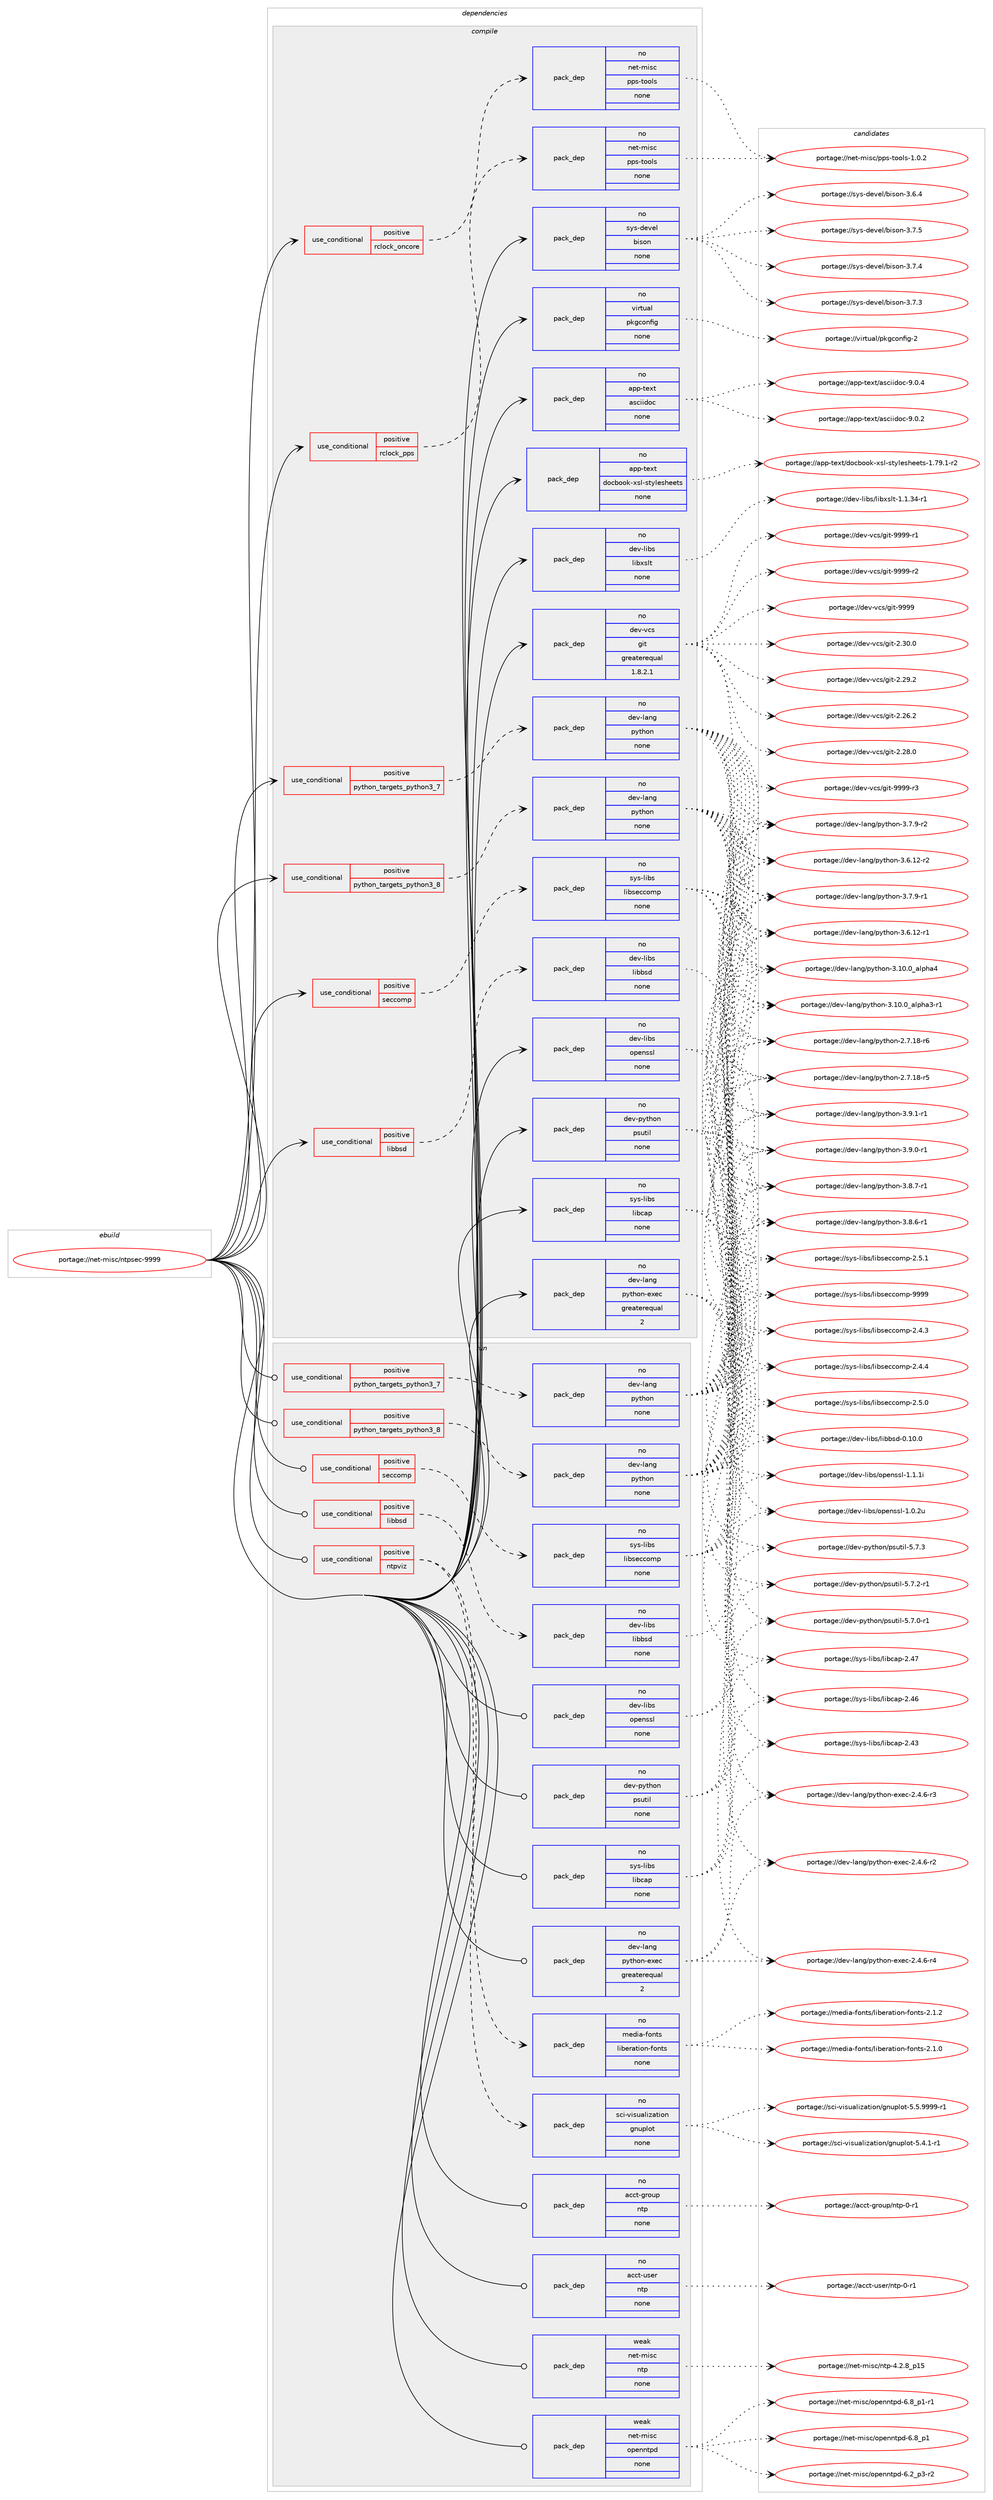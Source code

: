 digraph prolog {

# *************
# Graph options
# *************

newrank=true;
concentrate=true;
compound=true;
graph [rankdir=LR,fontname=Helvetica,fontsize=10,ranksep=1.5];#, ranksep=2.5, nodesep=0.2];
edge  [arrowhead=vee];
node  [fontname=Helvetica,fontsize=10];

# **********
# The ebuild
# **********

subgraph cluster_leftcol {
color=gray;
rank=same;
label=<<i>ebuild</i>>;
id [label="portage://net-misc/ntpsec-9999", color=red, width=4, href="../net-misc/ntpsec-9999.svg"];
}

# ****************
# The dependencies
# ****************

subgraph cluster_midcol {
color=gray;
label=<<i>dependencies</i>>;
subgraph cluster_compile {
fillcolor="#eeeeee";
style=filled;
label=<<i>compile</i>>;
subgraph cond7337 {
dependency24088 [label=<<TABLE BORDER="0" CELLBORDER="1" CELLSPACING="0" CELLPADDING="4"><TR><TD ROWSPAN="3" CELLPADDING="10">use_conditional</TD></TR><TR><TD>positive</TD></TR><TR><TD>libbsd</TD></TR></TABLE>>, shape=none, color=red];
subgraph pack16552 {
dependency24089 [label=<<TABLE BORDER="0" CELLBORDER="1" CELLSPACING="0" CELLPADDING="4" WIDTH="220"><TR><TD ROWSPAN="6" CELLPADDING="30">pack_dep</TD></TR><TR><TD WIDTH="110">no</TD></TR><TR><TD>dev-libs</TD></TR><TR><TD>libbsd</TD></TR><TR><TD>none</TD></TR><TR><TD></TD></TR></TABLE>>, shape=none, color=blue];
}
dependency24088:e -> dependency24089:w [weight=20,style="dashed",arrowhead="vee"];
}
id:e -> dependency24088:w [weight=20,style="solid",arrowhead="vee"];
subgraph cond7338 {
dependency24090 [label=<<TABLE BORDER="0" CELLBORDER="1" CELLSPACING="0" CELLPADDING="4"><TR><TD ROWSPAN="3" CELLPADDING="10">use_conditional</TD></TR><TR><TD>positive</TD></TR><TR><TD>python_targets_python3_7</TD></TR></TABLE>>, shape=none, color=red];
subgraph pack16553 {
dependency24091 [label=<<TABLE BORDER="0" CELLBORDER="1" CELLSPACING="0" CELLPADDING="4" WIDTH="220"><TR><TD ROWSPAN="6" CELLPADDING="30">pack_dep</TD></TR><TR><TD WIDTH="110">no</TD></TR><TR><TD>dev-lang</TD></TR><TR><TD>python</TD></TR><TR><TD>none</TD></TR><TR><TD></TD></TR></TABLE>>, shape=none, color=blue];
}
dependency24090:e -> dependency24091:w [weight=20,style="dashed",arrowhead="vee"];
}
id:e -> dependency24090:w [weight=20,style="solid",arrowhead="vee"];
subgraph cond7339 {
dependency24092 [label=<<TABLE BORDER="0" CELLBORDER="1" CELLSPACING="0" CELLPADDING="4"><TR><TD ROWSPAN="3" CELLPADDING="10">use_conditional</TD></TR><TR><TD>positive</TD></TR><TR><TD>python_targets_python3_8</TD></TR></TABLE>>, shape=none, color=red];
subgraph pack16554 {
dependency24093 [label=<<TABLE BORDER="0" CELLBORDER="1" CELLSPACING="0" CELLPADDING="4" WIDTH="220"><TR><TD ROWSPAN="6" CELLPADDING="30">pack_dep</TD></TR><TR><TD WIDTH="110">no</TD></TR><TR><TD>dev-lang</TD></TR><TR><TD>python</TD></TR><TR><TD>none</TD></TR><TR><TD></TD></TR></TABLE>>, shape=none, color=blue];
}
dependency24092:e -> dependency24093:w [weight=20,style="dashed",arrowhead="vee"];
}
id:e -> dependency24092:w [weight=20,style="solid",arrowhead="vee"];
subgraph cond7340 {
dependency24094 [label=<<TABLE BORDER="0" CELLBORDER="1" CELLSPACING="0" CELLPADDING="4"><TR><TD ROWSPAN="3" CELLPADDING="10">use_conditional</TD></TR><TR><TD>positive</TD></TR><TR><TD>rclock_oncore</TD></TR></TABLE>>, shape=none, color=red];
subgraph pack16555 {
dependency24095 [label=<<TABLE BORDER="0" CELLBORDER="1" CELLSPACING="0" CELLPADDING="4" WIDTH="220"><TR><TD ROWSPAN="6" CELLPADDING="30">pack_dep</TD></TR><TR><TD WIDTH="110">no</TD></TR><TR><TD>net-misc</TD></TR><TR><TD>pps-tools</TD></TR><TR><TD>none</TD></TR><TR><TD></TD></TR></TABLE>>, shape=none, color=blue];
}
dependency24094:e -> dependency24095:w [weight=20,style="dashed",arrowhead="vee"];
}
id:e -> dependency24094:w [weight=20,style="solid",arrowhead="vee"];
subgraph cond7341 {
dependency24096 [label=<<TABLE BORDER="0" CELLBORDER="1" CELLSPACING="0" CELLPADDING="4"><TR><TD ROWSPAN="3" CELLPADDING="10">use_conditional</TD></TR><TR><TD>positive</TD></TR><TR><TD>rclock_pps</TD></TR></TABLE>>, shape=none, color=red];
subgraph pack16556 {
dependency24097 [label=<<TABLE BORDER="0" CELLBORDER="1" CELLSPACING="0" CELLPADDING="4" WIDTH="220"><TR><TD ROWSPAN="6" CELLPADDING="30">pack_dep</TD></TR><TR><TD WIDTH="110">no</TD></TR><TR><TD>net-misc</TD></TR><TR><TD>pps-tools</TD></TR><TR><TD>none</TD></TR><TR><TD></TD></TR></TABLE>>, shape=none, color=blue];
}
dependency24096:e -> dependency24097:w [weight=20,style="dashed",arrowhead="vee"];
}
id:e -> dependency24096:w [weight=20,style="solid",arrowhead="vee"];
subgraph cond7342 {
dependency24098 [label=<<TABLE BORDER="0" CELLBORDER="1" CELLSPACING="0" CELLPADDING="4"><TR><TD ROWSPAN="3" CELLPADDING="10">use_conditional</TD></TR><TR><TD>positive</TD></TR><TR><TD>seccomp</TD></TR></TABLE>>, shape=none, color=red];
subgraph pack16557 {
dependency24099 [label=<<TABLE BORDER="0" CELLBORDER="1" CELLSPACING="0" CELLPADDING="4" WIDTH="220"><TR><TD ROWSPAN="6" CELLPADDING="30">pack_dep</TD></TR><TR><TD WIDTH="110">no</TD></TR><TR><TD>sys-libs</TD></TR><TR><TD>libseccomp</TD></TR><TR><TD>none</TD></TR><TR><TD></TD></TR></TABLE>>, shape=none, color=blue];
}
dependency24098:e -> dependency24099:w [weight=20,style="dashed",arrowhead="vee"];
}
id:e -> dependency24098:w [weight=20,style="solid",arrowhead="vee"];
subgraph pack16558 {
dependency24100 [label=<<TABLE BORDER="0" CELLBORDER="1" CELLSPACING="0" CELLPADDING="4" WIDTH="220"><TR><TD ROWSPAN="6" CELLPADDING="30">pack_dep</TD></TR><TR><TD WIDTH="110">no</TD></TR><TR><TD>app-text</TD></TR><TR><TD>asciidoc</TD></TR><TR><TD>none</TD></TR><TR><TD></TD></TR></TABLE>>, shape=none, color=blue];
}
id:e -> dependency24100:w [weight=20,style="solid",arrowhead="vee"];
subgraph pack16559 {
dependency24101 [label=<<TABLE BORDER="0" CELLBORDER="1" CELLSPACING="0" CELLPADDING="4" WIDTH="220"><TR><TD ROWSPAN="6" CELLPADDING="30">pack_dep</TD></TR><TR><TD WIDTH="110">no</TD></TR><TR><TD>app-text</TD></TR><TR><TD>docbook-xsl-stylesheets</TD></TR><TR><TD>none</TD></TR><TR><TD></TD></TR></TABLE>>, shape=none, color=blue];
}
id:e -> dependency24101:w [weight=20,style="solid",arrowhead="vee"];
subgraph pack16560 {
dependency24102 [label=<<TABLE BORDER="0" CELLBORDER="1" CELLSPACING="0" CELLPADDING="4" WIDTH="220"><TR><TD ROWSPAN="6" CELLPADDING="30">pack_dep</TD></TR><TR><TD WIDTH="110">no</TD></TR><TR><TD>dev-lang</TD></TR><TR><TD>python-exec</TD></TR><TR><TD>greaterequal</TD></TR><TR><TD>2</TD></TR></TABLE>>, shape=none, color=blue];
}
id:e -> dependency24102:w [weight=20,style="solid",arrowhead="vee"];
subgraph pack16561 {
dependency24103 [label=<<TABLE BORDER="0" CELLBORDER="1" CELLSPACING="0" CELLPADDING="4" WIDTH="220"><TR><TD ROWSPAN="6" CELLPADDING="30">pack_dep</TD></TR><TR><TD WIDTH="110">no</TD></TR><TR><TD>dev-libs</TD></TR><TR><TD>libxslt</TD></TR><TR><TD>none</TD></TR><TR><TD></TD></TR></TABLE>>, shape=none, color=blue];
}
id:e -> dependency24103:w [weight=20,style="solid",arrowhead="vee"];
subgraph pack16562 {
dependency24104 [label=<<TABLE BORDER="0" CELLBORDER="1" CELLSPACING="0" CELLPADDING="4" WIDTH="220"><TR><TD ROWSPAN="6" CELLPADDING="30">pack_dep</TD></TR><TR><TD WIDTH="110">no</TD></TR><TR><TD>dev-libs</TD></TR><TR><TD>openssl</TD></TR><TR><TD>none</TD></TR><TR><TD></TD></TR></TABLE>>, shape=none, color=blue];
}
id:e -> dependency24104:w [weight=20,style="solid",arrowhead="vee"];
subgraph pack16563 {
dependency24105 [label=<<TABLE BORDER="0" CELLBORDER="1" CELLSPACING="0" CELLPADDING="4" WIDTH="220"><TR><TD ROWSPAN="6" CELLPADDING="30">pack_dep</TD></TR><TR><TD WIDTH="110">no</TD></TR><TR><TD>dev-python</TD></TR><TR><TD>psutil</TD></TR><TR><TD>none</TD></TR><TR><TD></TD></TR></TABLE>>, shape=none, color=blue];
}
id:e -> dependency24105:w [weight=20,style="solid",arrowhead="vee"];
subgraph pack16564 {
dependency24106 [label=<<TABLE BORDER="0" CELLBORDER="1" CELLSPACING="0" CELLPADDING="4" WIDTH="220"><TR><TD ROWSPAN="6" CELLPADDING="30">pack_dep</TD></TR><TR><TD WIDTH="110">no</TD></TR><TR><TD>dev-vcs</TD></TR><TR><TD>git</TD></TR><TR><TD>greaterequal</TD></TR><TR><TD>1.8.2.1</TD></TR></TABLE>>, shape=none, color=blue];
}
id:e -> dependency24106:w [weight=20,style="solid",arrowhead="vee"];
subgraph pack16565 {
dependency24107 [label=<<TABLE BORDER="0" CELLBORDER="1" CELLSPACING="0" CELLPADDING="4" WIDTH="220"><TR><TD ROWSPAN="6" CELLPADDING="30">pack_dep</TD></TR><TR><TD WIDTH="110">no</TD></TR><TR><TD>sys-devel</TD></TR><TR><TD>bison</TD></TR><TR><TD>none</TD></TR><TR><TD></TD></TR></TABLE>>, shape=none, color=blue];
}
id:e -> dependency24107:w [weight=20,style="solid",arrowhead="vee"];
subgraph pack16566 {
dependency24108 [label=<<TABLE BORDER="0" CELLBORDER="1" CELLSPACING="0" CELLPADDING="4" WIDTH="220"><TR><TD ROWSPAN="6" CELLPADDING="30">pack_dep</TD></TR><TR><TD WIDTH="110">no</TD></TR><TR><TD>sys-libs</TD></TR><TR><TD>libcap</TD></TR><TR><TD>none</TD></TR><TR><TD></TD></TR></TABLE>>, shape=none, color=blue];
}
id:e -> dependency24108:w [weight=20,style="solid",arrowhead="vee"];
subgraph pack16567 {
dependency24109 [label=<<TABLE BORDER="0" CELLBORDER="1" CELLSPACING="0" CELLPADDING="4" WIDTH="220"><TR><TD ROWSPAN="6" CELLPADDING="30">pack_dep</TD></TR><TR><TD WIDTH="110">no</TD></TR><TR><TD>virtual</TD></TR><TR><TD>pkgconfig</TD></TR><TR><TD>none</TD></TR><TR><TD></TD></TR></TABLE>>, shape=none, color=blue];
}
id:e -> dependency24109:w [weight=20,style="solid",arrowhead="vee"];
}
subgraph cluster_compileandrun {
fillcolor="#eeeeee";
style=filled;
label=<<i>compile and run</i>>;
}
subgraph cluster_run {
fillcolor="#eeeeee";
style=filled;
label=<<i>run</i>>;
subgraph cond7343 {
dependency24110 [label=<<TABLE BORDER="0" CELLBORDER="1" CELLSPACING="0" CELLPADDING="4"><TR><TD ROWSPAN="3" CELLPADDING="10">use_conditional</TD></TR><TR><TD>positive</TD></TR><TR><TD>libbsd</TD></TR></TABLE>>, shape=none, color=red];
subgraph pack16568 {
dependency24111 [label=<<TABLE BORDER="0" CELLBORDER="1" CELLSPACING="0" CELLPADDING="4" WIDTH="220"><TR><TD ROWSPAN="6" CELLPADDING="30">pack_dep</TD></TR><TR><TD WIDTH="110">no</TD></TR><TR><TD>dev-libs</TD></TR><TR><TD>libbsd</TD></TR><TR><TD>none</TD></TR><TR><TD></TD></TR></TABLE>>, shape=none, color=blue];
}
dependency24110:e -> dependency24111:w [weight=20,style="dashed",arrowhead="vee"];
}
id:e -> dependency24110:w [weight=20,style="solid",arrowhead="odot"];
subgraph cond7344 {
dependency24112 [label=<<TABLE BORDER="0" CELLBORDER="1" CELLSPACING="0" CELLPADDING="4"><TR><TD ROWSPAN="3" CELLPADDING="10">use_conditional</TD></TR><TR><TD>positive</TD></TR><TR><TD>ntpviz</TD></TR></TABLE>>, shape=none, color=red];
subgraph pack16569 {
dependency24113 [label=<<TABLE BORDER="0" CELLBORDER="1" CELLSPACING="0" CELLPADDING="4" WIDTH="220"><TR><TD ROWSPAN="6" CELLPADDING="30">pack_dep</TD></TR><TR><TD WIDTH="110">no</TD></TR><TR><TD>sci-visualization</TD></TR><TR><TD>gnuplot</TD></TR><TR><TD>none</TD></TR><TR><TD></TD></TR></TABLE>>, shape=none, color=blue];
}
dependency24112:e -> dependency24113:w [weight=20,style="dashed",arrowhead="vee"];
subgraph pack16570 {
dependency24114 [label=<<TABLE BORDER="0" CELLBORDER="1" CELLSPACING="0" CELLPADDING="4" WIDTH="220"><TR><TD ROWSPAN="6" CELLPADDING="30">pack_dep</TD></TR><TR><TD WIDTH="110">no</TD></TR><TR><TD>media-fonts</TD></TR><TR><TD>liberation-fonts</TD></TR><TR><TD>none</TD></TR><TR><TD></TD></TR></TABLE>>, shape=none, color=blue];
}
dependency24112:e -> dependency24114:w [weight=20,style="dashed",arrowhead="vee"];
}
id:e -> dependency24112:w [weight=20,style="solid",arrowhead="odot"];
subgraph cond7345 {
dependency24115 [label=<<TABLE BORDER="0" CELLBORDER="1" CELLSPACING="0" CELLPADDING="4"><TR><TD ROWSPAN="3" CELLPADDING="10">use_conditional</TD></TR><TR><TD>positive</TD></TR><TR><TD>python_targets_python3_7</TD></TR></TABLE>>, shape=none, color=red];
subgraph pack16571 {
dependency24116 [label=<<TABLE BORDER="0" CELLBORDER="1" CELLSPACING="0" CELLPADDING="4" WIDTH="220"><TR><TD ROWSPAN="6" CELLPADDING="30">pack_dep</TD></TR><TR><TD WIDTH="110">no</TD></TR><TR><TD>dev-lang</TD></TR><TR><TD>python</TD></TR><TR><TD>none</TD></TR><TR><TD></TD></TR></TABLE>>, shape=none, color=blue];
}
dependency24115:e -> dependency24116:w [weight=20,style="dashed",arrowhead="vee"];
}
id:e -> dependency24115:w [weight=20,style="solid",arrowhead="odot"];
subgraph cond7346 {
dependency24117 [label=<<TABLE BORDER="0" CELLBORDER="1" CELLSPACING="0" CELLPADDING="4"><TR><TD ROWSPAN="3" CELLPADDING="10">use_conditional</TD></TR><TR><TD>positive</TD></TR><TR><TD>python_targets_python3_8</TD></TR></TABLE>>, shape=none, color=red];
subgraph pack16572 {
dependency24118 [label=<<TABLE BORDER="0" CELLBORDER="1" CELLSPACING="0" CELLPADDING="4" WIDTH="220"><TR><TD ROWSPAN="6" CELLPADDING="30">pack_dep</TD></TR><TR><TD WIDTH="110">no</TD></TR><TR><TD>dev-lang</TD></TR><TR><TD>python</TD></TR><TR><TD>none</TD></TR><TR><TD></TD></TR></TABLE>>, shape=none, color=blue];
}
dependency24117:e -> dependency24118:w [weight=20,style="dashed",arrowhead="vee"];
}
id:e -> dependency24117:w [weight=20,style="solid",arrowhead="odot"];
subgraph cond7347 {
dependency24119 [label=<<TABLE BORDER="0" CELLBORDER="1" CELLSPACING="0" CELLPADDING="4"><TR><TD ROWSPAN="3" CELLPADDING="10">use_conditional</TD></TR><TR><TD>positive</TD></TR><TR><TD>seccomp</TD></TR></TABLE>>, shape=none, color=red];
subgraph pack16573 {
dependency24120 [label=<<TABLE BORDER="0" CELLBORDER="1" CELLSPACING="0" CELLPADDING="4" WIDTH="220"><TR><TD ROWSPAN="6" CELLPADDING="30">pack_dep</TD></TR><TR><TD WIDTH="110">no</TD></TR><TR><TD>sys-libs</TD></TR><TR><TD>libseccomp</TD></TR><TR><TD>none</TD></TR><TR><TD></TD></TR></TABLE>>, shape=none, color=blue];
}
dependency24119:e -> dependency24120:w [weight=20,style="dashed",arrowhead="vee"];
}
id:e -> dependency24119:w [weight=20,style="solid",arrowhead="odot"];
subgraph pack16574 {
dependency24121 [label=<<TABLE BORDER="0" CELLBORDER="1" CELLSPACING="0" CELLPADDING="4" WIDTH="220"><TR><TD ROWSPAN="6" CELLPADDING="30">pack_dep</TD></TR><TR><TD WIDTH="110">no</TD></TR><TR><TD>acct-group</TD></TR><TR><TD>ntp</TD></TR><TR><TD>none</TD></TR><TR><TD></TD></TR></TABLE>>, shape=none, color=blue];
}
id:e -> dependency24121:w [weight=20,style="solid",arrowhead="odot"];
subgraph pack16575 {
dependency24122 [label=<<TABLE BORDER="0" CELLBORDER="1" CELLSPACING="0" CELLPADDING="4" WIDTH="220"><TR><TD ROWSPAN="6" CELLPADDING="30">pack_dep</TD></TR><TR><TD WIDTH="110">no</TD></TR><TR><TD>acct-user</TD></TR><TR><TD>ntp</TD></TR><TR><TD>none</TD></TR><TR><TD></TD></TR></TABLE>>, shape=none, color=blue];
}
id:e -> dependency24122:w [weight=20,style="solid",arrowhead="odot"];
subgraph pack16576 {
dependency24123 [label=<<TABLE BORDER="0" CELLBORDER="1" CELLSPACING="0" CELLPADDING="4" WIDTH="220"><TR><TD ROWSPAN="6" CELLPADDING="30">pack_dep</TD></TR><TR><TD WIDTH="110">no</TD></TR><TR><TD>dev-lang</TD></TR><TR><TD>python-exec</TD></TR><TR><TD>greaterequal</TD></TR><TR><TD>2</TD></TR></TABLE>>, shape=none, color=blue];
}
id:e -> dependency24123:w [weight=20,style="solid",arrowhead="odot"];
subgraph pack16577 {
dependency24124 [label=<<TABLE BORDER="0" CELLBORDER="1" CELLSPACING="0" CELLPADDING="4" WIDTH="220"><TR><TD ROWSPAN="6" CELLPADDING="30">pack_dep</TD></TR><TR><TD WIDTH="110">no</TD></TR><TR><TD>dev-libs</TD></TR><TR><TD>openssl</TD></TR><TR><TD>none</TD></TR><TR><TD></TD></TR></TABLE>>, shape=none, color=blue];
}
id:e -> dependency24124:w [weight=20,style="solid",arrowhead="odot"];
subgraph pack16578 {
dependency24125 [label=<<TABLE BORDER="0" CELLBORDER="1" CELLSPACING="0" CELLPADDING="4" WIDTH="220"><TR><TD ROWSPAN="6" CELLPADDING="30">pack_dep</TD></TR><TR><TD WIDTH="110">no</TD></TR><TR><TD>dev-python</TD></TR><TR><TD>psutil</TD></TR><TR><TD>none</TD></TR><TR><TD></TD></TR></TABLE>>, shape=none, color=blue];
}
id:e -> dependency24125:w [weight=20,style="solid",arrowhead="odot"];
subgraph pack16579 {
dependency24126 [label=<<TABLE BORDER="0" CELLBORDER="1" CELLSPACING="0" CELLPADDING="4" WIDTH="220"><TR><TD ROWSPAN="6" CELLPADDING="30">pack_dep</TD></TR><TR><TD WIDTH="110">no</TD></TR><TR><TD>sys-libs</TD></TR><TR><TD>libcap</TD></TR><TR><TD>none</TD></TR><TR><TD></TD></TR></TABLE>>, shape=none, color=blue];
}
id:e -> dependency24126:w [weight=20,style="solid",arrowhead="odot"];
subgraph pack16580 {
dependency24127 [label=<<TABLE BORDER="0" CELLBORDER="1" CELLSPACING="0" CELLPADDING="4" WIDTH="220"><TR><TD ROWSPAN="6" CELLPADDING="30">pack_dep</TD></TR><TR><TD WIDTH="110">weak</TD></TR><TR><TD>net-misc</TD></TR><TR><TD>ntp</TD></TR><TR><TD>none</TD></TR><TR><TD></TD></TR></TABLE>>, shape=none, color=blue];
}
id:e -> dependency24127:w [weight=20,style="solid",arrowhead="odot"];
subgraph pack16581 {
dependency24128 [label=<<TABLE BORDER="0" CELLBORDER="1" CELLSPACING="0" CELLPADDING="4" WIDTH="220"><TR><TD ROWSPAN="6" CELLPADDING="30">pack_dep</TD></TR><TR><TD WIDTH="110">weak</TD></TR><TR><TD>net-misc</TD></TR><TR><TD>openntpd</TD></TR><TR><TD>none</TD></TR><TR><TD></TD></TR></TABLE>>, shape=none, color=blue];
}
id:e -> dependency24128:w [weight=20,style="solid",arrowhead="odot"];
}
}

# **************
# The candidates
# **************

subgraph cluster_choices {
rank=same;
color=gray;
label=<<i>candidates</i>>;

subgraph choice16552 {
color=black;
nodesep=1;
choice100101118451081059811547108105989811510045484649484648 [label="portage://dev-libs/libbsd-0.10.0", color=red, width=4,href="../dev-libs/libbsd-0.10.0.svg"];
dependency24089:e -> choice100101118451081059811547108105989811510045484649484648:w [style=dotted,weight="100"];
}
subgraph choice16553 {
color=black;
nodesep=1;
choice1001011184510897110103471121211161041111104551465746494511449 [label="portage://dev-lang/python-3.9.1-r1", color=red, width=4,href="../dev-lang/python-3.9.1-r1.svg"];
choice1001011184510897110103471121211161041111104551465746484511449 [label="portage://dev-lang/python-3.9.0-r1", color=red, width=4,href="../dev-lang/python-3.9.0-r1.svg"];
choice1001011184510897110103471121211161041111104551465646554511449 [label="portage://dev-lang/python-3.8.7-r1", color=red, width=4,href="../dev-lang/python-3.8.7-r1.svg"];
choice1001011184510897110103471121211161041111104551465646544511449 [label="portage://dev-lang/python-3.8.6-r1", color=red, width=4,href="../dev-lang/python-3.8.6-r1.svg"];
choice1001011184510897110103471121211161041111104551465546574511450 [label="portage://dev-lang/python-3.7.9-r2", color=red, width=4,href="../dev-lang/python-3.7.9-r2.svg"];
choice1001011184510897110103471121211161041111104551465546574511449 [label="portage://dev-lang/python-3.7.9-r1", color=red, width=4,href="../dev-lang/python-3.7.9-r1.svg"];
choice100101118451089711010347112121116104111110455146544649504511450 [label="portage://dev-lang/python-3.6.12-r2", color=red, width=4,href="../dev-lang/python-3.6.12-r2.svg"];
choice100101118451089711010347112121116104111110455146544649504511449 [label="portage://dev-lang/python-3.6.12-r1", color=red, width=4,href="../dev-lang/python-3.6.12-r1.svg"];
choice1001011184510897110103471121211161041111104551464948464895971081121049752 [label="portage://dev-lang/python-3.10.0_alpha4", color=red, width=4,href="../dev-lang/python-3.10.0_alpha4.svg"];
choice10010111845108971101034711212111610411111045514649484648959710811210497514511449 [label="portage://dev-lang/python-3.10.0_alpha3-r1", color=red, width=4,href="../dev-lang/python-3.10.0_alpha3-r1.svg"];
choice100101118451089711010347112121116104111110455046554649564511454 [label="portage://dev-lang/python-2.7.18-r6", color=red, width=4,href="../dev-lang/python-2.7.18-r6.svg"];
choice100101118451089711010347112121116104111110455046554649564511453 [label="portage://dev-lang/python-2.7.18-r5", color=red, width=4,href="../dev-lang/python-2.7.18-r5.svg"];
dependency24091:e -> choice1001011184510897110103471121211161041111104551465746494511449:w [style=dotted,weight="100"];
dependency24091:e -> choice1001011184510897110103471121211161041111104551465746484511449:w [style=dotted,weight="100"];
dependency24091:e -> choice1001011184510897110103471121211161041111104551465646554511449:w [style=dotted,weight="100"];
dependency24091:e -> choice1001011184510897110103471121211161041111104551465646544511449:w [style=dotted,weight="100"];
dependency24091:e -> choice1001011184510897110103471121211161041111104551465546574511450:w [style=dotted,weight="100"];
dependency24091:e -> choice1001011184510897110103471121211161041111104551465546574511449:w [style=dotted,weight="100"];
dependency24091:e -> choice100101118451089711010347112121116104111110455146544649504511450:w [style=dotted,weight="100"];
dependency24091:e -> choice100101118451089711010347112121116104111110455146544649504511449:w [style=dotted,weight="100"];
dependency24091:e -> choice1001011184510897110103471121211161041111104551464948464895971081121049752:w [style=dotted,weight="100"];
dependency24091:e -> choice10010111845108971101034711212111610411111045514649484648959710811210497514511449:w [style=dotted,weight="100"];
dependency24091:e -> choice100101118451089711010347112121116104111110455046554649564511454:w [style=dotted,weight="100"];
dependency24091:e -> choice100101118451089711010347112121116104111110455046554649564511453:w [style=dotted,weight="100"];
}
subgraph choice16554 {
color=black;
nodesep=1;
choice1001011184510897110103471121211161041111104551465746494511449 [label="portage://dev-lang/python-3.9.1-r1", color=red, width=4,href="../dev-lang/python-3.9.1-r1.svg"];
choice1001011184510897110103471121211161041111104551465746484511449 [label="portage://dev-lang/python-3.9.0-r1", color=red, width=4,href="../dev-lang/python-3.9.0-r1.svg"];
choice1001011184510897110103471121211161041111104551465646554511449 [label="portage://dev-lang/python-3.8.7-r1", color=red, width=4,href="../dev-lang/python-3.8.7-r1.svg"];
choice1001011184510897110103471121211161041111104551465646544511449 [label="portage://dev-lang/python-3.8.6-r1", color=red, width=4,href="../dev-lang/python-3.8.6-r1.svg"];
choice1001011184510897110103471121211161041111104551465546574511450 [label="portage://dev-lang/python-3.7.9-r2", color=red, width=4,href="../dev-lang/python-3.7.9-r2.svg"];
choice1001011184510897110103471121211161041111104551465546574511449 [label="portage://dev-lang/python-3.7.9-r1", color=red, width=4,href="../dev-lang/python-3.7.9-r1.svg"];
choice100101118451089711010347112121116104111110455146544649504511450 [label="portage://dev-lang/python-3.6.12-r2", color=red, width=4,href="../dev-lang/python-3.6.12-r2.svg"];
choice100101118451089711010347112121116104111110455146544649504511449 [label="portage://dev-lang/python-3.6.12-r1", color=red, width=4,href="../dev-lang/python-3.6.12-r1.svg"];
choice1001011184510897110103471121211161041111104551464948464895971081121049752 [label="portage://dev-lang/python-3.10.0_alpha4", color=red, width=4,href="../dev-lang/python-3.10.0_alpha4.svg"];
choice10010111845108971101034711212111610411111045514649484648959710811210497514511449 [label="portage://dev-lang/python-3.10.0_alpha3-r1", color=red, width=4,href="../dev-lang/python-3.10.0_alpha3-r1.svg"];
choice100101118451089711010347112121116104111110455046554649564511454 [label="portage://dev-lang/python-2.7.18-r6", color=red, width=4,href="../dev-lang/python-2.7.18-r6.svg"];
choice100101118451089711010347112121116104111110455046554649564511453 [label="portage://dev-lang/python-2.7.18-r5", color=red, width=4,href="../dev-lang/python-2.7.18-r5.svg"];
dependency24093:e -> choice1001011184510897110103471121211161041111104551465746494511449:w [style=dotted,weight="100"];
dependency24093:e -> choice1001011184510897110103471121211161041111104551465746484511449:w [style=dotted,weight="100"];
dependency24093:e -> choice1001011184510897110103471121211161041111104551465646554511449:w [style=dotted,weight="100"];
dependency24093:e -> choice1001011184510897110103471121211161041111104551465646544511449:w [style=dotted,weight="100"];
dependency24093:e -> choice1001011184510897110103471121211161041111104551465546574511450:w [style=dotted,weight="100"];
dependency24093:e -> choice1001011184510897110103471121211161041111104551465546574511449:w [style=dotted,weight="100"];
dependency24093:e -> choice100101118451089711010347112121116104111110455146544649504511450:w [style=dotted,weight="100"];
dependency24093:e -> choice100101118451089711010347112121116104111110455146544649504511449:w [style=dotted,weight="100"];
dependency24093:e -> choice1001011184510897110103471121211161041111104551464948464895971081121049752:w [style=dotted,weight="100"];
dependency24093:e -> choice10010111845108971101034711212111610411111045514649484648959710811210497514511449:w [style=dotted,weight="100"];
dependency24093:e -> choice100101118451089711010347112121116104111110455046554649564511454:w [style=dotted,weight="100"];
dependency24093:e -> choice100101118451089711010347112121116104111110455046554649564511453:w [style=dotted,weight="100"];
}
subgraph choice16555 {
color=black;
nodesep=1;
choice11010111645109105115994711211211545116111111108115454946484650 [label="portage://net-misc/pps-tools-1.0.2", color=red, width=4,href="../net-misc/pps-tools-1.0.2.svg"];
dependency24095:e -> choice11010111645109105115994711211211545116111111108115454946484650:w [style=dotted,weight="100"];
}
subgraph choice16556 {
color=black;
nodesep=1;
choice11010111645109105115994711211211545116111111108115454946484650 [label="portage://net-misc/pps-tools-1.0.2", color=red, width=4,href="../net-misc/pps-tools-1.0.2.svg"];
dependency24097:e -> choice11010111645109105115994711211211545116111111108115454946484650:w [style=dotted,weight="100"];
}
subgraph choice16557 {
color=black;
nodesep=1;
choice1151211154510810598115471081059811510199991111091124557575757 [label="portage://sys-libs/libseccomp-9999", color=red, width=4,href="../sys-libs/libseccomp-9999.svg"];
choice115121115451081059811547108105981151019999111109112455046534649 [label="portage://sys-libs/libseccomp-2.5.1", color=red, width=4,href="../sys-libs/libseccomp-2.5.1.svg"];
choice115121115451081059811547108105981151019999111109112455046534648 [label="portage://sys-libs/libseccomp-2.5.0", color=red, width=4,href="../sys-libs/libseccomp-2.5.0.svg"];
choice115121115451081059811547108105981151019999111109112455046524652 [label="portage://sys-libs/libseccomp-2.4.4", color=red, width=4,href="../sys-libs/libseccomp-2.4.4.svg"];
choice115121115451081059811547108105981151019999111109112455046524651 [label="portage://sys-libs/libseccomp-2.4.3", color=red, width=4,href="../sys-libs/libseccomp-2.4.3.svg"];
dependency24099:e -> choice1151211154510810598115471081059811510199991111091124557575757:w [style=dotted,weight="100"];
dependency24099:e -> choice115121115451081059811547108105981151019999111109112455046534649:w [style=dotted,weight="100"];
dependency24099:e -> choice115121115451081059811547108105981151019999111109112455046534648:w [style=dotted,weight="100"];
dependency24099:e -> choice115121115451081059811547108105981151019999111109112455046524652:w [style=dotted,weight="100"];
dependency24099:e -> choice115121115451081059811547108105981151019999111109112455046524651:w [style=dotted,weight="100"];
}
subgraph choice16558 {
color=black;
nodesep=1;
choice971121124511610112011647971159910510510011199455746484652 [label="portage://app-text/asciidoc-9.0.4", color=red, width=4,href="../app-text/asciidoc-9.0.4.svg"];
choice971121124511610112011647971159910510510011199455746484650 [label="portage://app-text/asciidoc-9.0.2", color=red, width=4,href="../app-text/asciidoc-9.0.2.svg"];
dependency24100:e -> choice971121124511610112011647971159910510510011199455746484652:w [style=dotted,weight="100"];
dependency24100:e -> choice971121124511610112011647971159910510510011199455746484650:w [style=dotted,weight="100"];
}
subgraph choice16559 {
color=black;
nodesep=1;
choice97112112451161011201164710011199981111111074512011510845115116121108101115104101101116115454946555746494511450 [label="portage://app-text/docbook-xsl-stylesheets-1.79.1-r2", color=red, width=4,href="../app-text/docbook-xsl-stylesheets-1.79.1-r2.svg"];
dependency24101:e -> choice97112112451161011201164710011199981111111074512011510845115116121108101115104101101116115454946555746494511450:w [style=dotted,weight="100"];
}
subgraph choice16560 {
color=black;
nodesep=1;
choice10010111845108971101034711212111610411111045101120101994550465246544511452 [label="portage://dev-lang/python-exec-2.4.6-r4", color=red, width=4,href="../dev-lang/python-exec-2.4.6-r4.svg"];
choice10010111845108971101034711212111610411111045101120101994550465246544511451 [label="portage://dev-lang/python-exec-2.4.6-r3", color=red, width=4,href="../dev-lang/python-exec-2.4.6-r3.svg"];
choice10010111845108971101034711212111610411111045101120101994550465246544511450 [label="portage://dev-lang/python-exec-2.4.6-r2", color=red, width=4,href="../dev-lang/python-exec-2.4.6-r2.svg"];
dependency24102:e -> choice10010111845108971101034711212111610411111045101120101994550465246544511452:w [style=dotted,weight="100"];
dependency24102:e -> choice10010111845108971101034711212111610411111045101120101994550465246544511451:w [style=dotted,weight="100"];
dependency24102:e -> choice10010111845108971101034711212111610411111045101120101994550465246544511450:w [style=dotted,weight="100"];
}
subgraph choice16561 {
color=black;
nodesep=1;
choice10010111845108105981154710810598120115108116454946494651524511449 [label="portage://dev-libs/libxslt-1.1.34-r1", color=red, width=4,href="../dev-libs/libxslt-1.1.34-r1.svg"];
dependency24103:e -> choice10010111845108105981154710810598120115108116454946494651524511449:w [style=dotted,weight="100"];
}
subgraph choice16562 {
color=black;
nodesep=1;
choice100101118451081059811547111112101110115115108454946494649105 [label="portage://dev-libs/openssl-1.1.1i", color=red, width=4,href="../dev-libs/openssl-1.1.1i.svg"];
choice100101118451081059811547111112101110115115108454946484650117 [label="portage://dev-libs/openssl-1.0.2u", color=red, width=4,href="../dev-libs/openssl-1.0.2u.svg"];
dependency24104:e -> choice100101118451081059811547111112101110115115108454946494649105:w [style=dotted,weight="100"];
dependency24104:e -> choice100101118451081059811547111112101110115115108454946484650117:w [style=dotted,weight="100"];
}
subgraph choice16563 {
color=black;
nodesep=1;
choice1001011184511212111610411111047112115117116105108455346554651 [label="portage://dev-python/psutil-5.7.3", color=red, width=4,href="../dev-python/psutil-5.7.3.svg"];
choice10010111845112121116104111110471121151171161051084553465546504511449 [label="portage://dev-python/psutil-5.7.2-r1", color=red, width=4,href="../dev-python/psutil-5.7.2-r1.svg"];
choice10010111845112121116104111110471121151171161051084553465546484511449 [label="portage://dev-python/psutil-5.7.0-r1", color=red, width=4,href="../dev-python/psutil-5.7.0-r1.svg"];
dependency24105:e -> choice1001011184511212111610411111047112115117116105108455346554651:w [style=dotted,weight="100"];
dependency24105:e -> choice10010111845112121116104111110471121151171161051084553465546504511449:w [style=dotted,weight="100"];
dependency24105:e -> choice10010111845112121116104111110471121151171161051084553465546484511449:w [style=dotted,weight="100"];
}
subgraph choice16564 {
color=black;
nodesep=1;
choice10010111845118991154710310511645575757574511451 [label="portage://dev-vcs/git-9999-r3", color=red, width=4,href="../dev-vcs/git-9999-r3.svg"];
choice10010111845118991154710310511645575757574511450 [label="portage://dev-vcs/git-9999-r2", color=red, width=4,href="../dev-vcs/git-9999-r2.svg"];
choice10010111845118991154710310511645575757574511449 [label="portage://dev-vcs/git-9999-r1", color=red, width=4,href="../dev-vcs/git-9999-r1.svg"];
choice1001011184511899115471031051164557575757 [label="portage://dev-vcs/git-9999", color=red, width=4,href="../dev-vcs/git-9999.svg"];
choice10010111845118991154710310511645504651484648 [label="portage://dev-vcs/git-2.30.0", color=red, width=4,href="../dev-vcs/git-2.30.0.svg"];
choice10010111845118991154710310511645504650574650 [label="portage://dev-vcs/git-2.29.2", color=red, width=4,href="../dev-vcs/git-2.29.2.svg"];
choice10010111845118991154710310511645504650564648 [label="portage://dev-vcs/git-2.28.0", color=red, width=4,href="../dev-vcs/git-2.28.0.svg"];
choice10010111845118991154710310511645504650544650 [label="portage://dev-vcs/git-2.26.2", color=red, width=4,href="../dev-vcs/git-2.26.2.svg"];
dependency24106:e -> choice10010111845118991154710310511645575757574511451:w [style=dotted,weight="100"];
dependency24106:e -> choice10010111845118991154710310511645575757574511450:w [style=dotted,weight="100"];
dependency24106:e -> choice10010111845118991154710310511645575757574511449:w [style=dotted,weight="100"];
dependency24106:e -> choice1001011184511899115471031051164557575757:w [style=dotted,weight="100"];
dependency24106:e -> choice10010111845118991154710310511645504651484648:w [style=dotted,weight="100"];
dependency24106:e -> choice10010111845118991154710310511645504650574650:w [style=dotted,weight="100"];
dependency24106:e -> choice10010111845118991154710310511645504650564648:w [style=dotted,weight="100"];
dependency24106:e -> choice10010111845118991154710310511645504650544650:w [style=dotted,weight="100"];
}
subgraph choice16565 {
color=black;
nodesep=1;
choice115121115451001011181011084798105115111110455146554653 [label="portage://sys-devel/bison-3.7.5", color=red, width=4,href="../sys-devel/bison-3.7.5.svg"];
choice115121115451001011181011084798105115111110455146554652 [label="portage://sys-devel/bison-3.7.4", color=red, width=4,href="../sys-devel/bison-3.7.4.svg"];
choice115121115451001011181011084798105115111110455146554651 [label="portage://sys-devel/bison-3.7.3", color=red, width=4,href="../sys-devel/bison-3.7.3.svg"];
choice115121115451001011181011084798105115111110455146544652 [label="portage://sys-devel/bison-3.6.4", color=red, width=4,href="../sys-devel/bison-3.6.4.svg"];
dependency24107:e -> choice115121115451001011181011084798105115111110455146554653:w [style=dotted,weight="100"];
dependency24107:e -> choice115121115451001011181011084798105115111110455146554652:w [style=dotted,weight="100"];
dependency24107:e -> choice115121115451001011181011084798105115111110455146554651:w [style=dotted,weight="100"];
dependency24107:e -> choice115121115451001011181011084798105115111110455146544652:w [style=dotted,weight="100"];
}
subgraph choice16566 {
color=black;
nodesep=1;
choice1151211154510810598115471081059899971124550465255 [label="portage://sys-libs/libcap-2.47", color=red, width=4,href="../sys-libs/libcap-2.47.svg"];
choice1151211154510810598115471081059899971124550465254 [label="portage://sys-libs/libcap-2.46", color=red, width=4,href="../sys-libs/libcap-2.46.svg"];
choice1151211154510810598115471081059899971124550465251 [label="portage://sys-libs/libcap-2.43", color=red, width=4,href="../sys-libs/libcap-2.43.svg"];
dependency24108:e -> choice1151211154510810598115471081059899971124550465255:w [style=dotted,weight="100"];
dependency24108:e -> choice1151211154510810598115471081059899971124550465254:w [style=dotted,weight="100"];
dependency24108:e -> choice1151211154510810598115471081059899971124550465251:w [style=dotted,weight="100"];
}
subgraph choice16567 {
color=black;
nodesep=1;
choice1181051141161179710847112107103991111101021051034550 [label="portage://virtual/pkgconfig-2", color=red, width=4,href="../virtual/pkgconfig-2.svg"];
dependency24109:e -> choice1181051141161179710847112107103991111101021051034550:w [style=dotted,weight="100"];
}
subgraph choice16568 {
color=black;
nodesep=1;
choice100101118451081059811547108105989811510045484649484648 [label="portage://dev-libs/libbsd-0.10.0", color=red, width=4,href="../dev-libs/libbsd-0.10.0.svg"];
dependency24111:e -> choice100101118451081059811547108105989811510045484649484648:w [style=dotted,weight="100"];
}
subgraph choice16569 {
color=black;
nodesep=1;
choice11599105451181051151179710810512297116105111110471031101171121081111164553465346575757574511449 [label="portage://sci-visualization/gnuplot-5.5.9999-r1", color=red, width=4,href="../sci-visualization/gnuplot-5.5.9999-r1.svg"];
choice11599105451181051151179710810512297116105111110471031101171121081111164553465246494511449 [label="portage://sci-visualization/gnuplot-5.4.1-r1", color=red, width=4,href="../sci-visualization/gnuplot-5.4.1-r1.svg"];
dependency24113:e -> choice11599105451181051151179710810512297116105111110471031101171121081111164553465346575757574511449:w [style=dotted,weight="100"];
dependency24113:e -> choice11599105451181051151179710810512297116105111110471031101171121081111164553465246494511449:w [style=dotted,weight="100"];
}
subgraph choice16570 {
color=black;
nodesep=1;
choice109101100105974510211111011611547108105981011149711610511111045102111110116115455046494650 [label="portage://media-fonts/liberation-fonts-2.1.2", color=red, width=4,href="../media-fonts/liberation-fonts-2.1.2.svg"];
choice109101100105974510211111011611547108105981011149711610511111045102111110116115455046494648 [label="portage://media-fonts/liberation-fonts-2.1.0", color=red, width=4,href="../media-fonts/liberation-fonts-2.1.0.svg"];
dependency24114:e -> choice109101100105974510211111011611547108105981011149711610511111045102111110116115455046494650:w [style=dotted,weight="100"];
dependency24114:e -> choice109101100105974510211111011611547108105981011149711610511111045102111110116115455046494648:w [style=dotted,weight="100"];
}
subgraph choice16571 {
color=black;
nodesep=1;
choice1001011184510897110103471121211161041111104551465746494511449 [label="portage://dev-lang/python-3.9.1-r1", color=red, width=4,href="../dev-lang/python-3.9.1-r1.svg"];
choice1001011184510897110103471121211161041111104551465746484511449 [label="portage://dev-lang/python-3.9.0-r1", color=red, width=4,href="../dev-lang/python-3.9.0-r1.svg"];
choice1001011184510897110103471121211161041111104551465646554511449 [label="portage://dev-lang/python-3.8.7-r1", color=red, width=4,href="../dev-lang/python-3.8.7-r1.svg"];
choice1001011184510897110103471121211161041111104551465646544511449 [label="portage://dev-lang/python-3.8.6-r1", color=red, width=4,href="../dev-lang/python-3.8.6-r1.svg"];
choice1001011184510897110103471121211161041111104551465546574511450 [label="portage://dev-lang/python-3.7.9-r2", color=red, width=4,href="../dev-lang/python-3.7.9-r2.svg"];
choice1001011184510897110103471121211161041111104551465546574511449 [label="portage://dev-lang/python-3.7.9-r1", color=red, width=4,href="../dev-lang/python-3.7.9-r1.svg"];
choice100101118451089711010347112121116104111110455146544649504511450 [label="portage://dev-lang/python-3.6.12-r2", color=red, width=4,href="../dev-lang/python-3.6.12-r2.svg"];
choice100101118451089711010347112121116104111110455146544649504511449 [label="portage://dev-lang/python-3.6.12-r1", color=red, width=4,href="../dev-lang/python-3.6.12-r1.svg"];
choice1001011184510897110103471121211161041111104551464948464895971081121049752 [label="portage://dev-lang/python-3.10.0_alpha4", color=red, width=4,href="../dev-lang/python-3.10.0_alpha4.svg"];
choice10010111845108971101034711212111610411111045514649484648959710811210497514511449 [label="portage://dev-lang/python-3.10.0_alpha3-r1", color=red, width=4,href="../dev-lang/python-3.10.0_alpha3-r1.svg"];
choice100101118451089711010347112121116104111110455046554649564511454 [label="portage://dev-lang/python-2.7.18-r6", color=red, width=4,href="../dev-lang/python-2.7.18-r6.svg"];
choice100101118451089711010347112121116104111110455046554649564511453 [label="portage://dev-lang/python-2.7.18-r5", color=red, width=4,href="../dev-lang/python-2.7.18-r5.svg"];
dependency24116:e -> choice1001011184510897110103471121211161041111104551465746494511449:w [style=dotted,weight="100"];
dependency24116:e -> choice1001011184510897110103471121211161041111104551465746484511449:w [style=dotted,weight="100"];
dependency24116:e -> choice1001011184510897110103471121211161041111104551465646554511449:w [style=dotted,weight="100"];
dependency24116:e -> choice1001011184510897110103471121211161041111104551465646544511449:w [style=dotted,weight="100"];
dependency24116:e -> choice1001011184510897110103471121211161041111104551465546574511450:w [style=dotted,weight="100"];
dependency24116:e -> choice1001011184510897110103471121211161041111104551465546574511449:w [style=dotted,weight="100"];
dependency24116:e -> choice100101118451089711010347112121116104111110455146544649504511450:w [style=dotted,weight="100"];
dependency24116:e -> choice100101118451089711010347112121116104111110455146544649504511449:w [style=dotted,weight="100"];
dependency24116:e -> choice1001011184510897110103471121211161041111104551464948464895971081121049752:w [style=dotted,weight="100"];
dependency24116:e -> choice10010111845108971101034711212111610411111045514649484648959710811210497514511449:w [style=dotted,weight="100"];
dependency24116:e -> choice100101118451089711010347112121116104111110455046554649564511454:w [style=dotted,weight="100"];
dependency24116:e -> choice100101118451089711010347112121116104111110455046554649564511453:w [style=dotted,weight="100"];
}
subgraph choice16572 {
color=black;
nodesep=1;
choice1001011184510897110103471121211161041111104551465746494511449 [label="portage://dev-lang/python-3.9.1-r1", color=red, width=4,href="../dev-lang/python-3.9.1-r1.svg"];
choice1001011184510897110103471121211161041111104551465746484511449 [label="portage://dev-lang/python-3.9.0-r1", color=red, width=4,href="../dev-lang/python-3.9.0-r1.svg"];
choice1001011184510897110103471121211161041111104551465646554511449 [label="portage://dev-lang/python-3.8.7-r1", color=red, width=4,href="../dev-lang/python-3.8.7-r1.svg"];
choice1001011184510897110103471121211161041111104551465646544511449 [label="portage://dev-lang/python-3.8.6-r1", color=red, width=4,href="../dev-lang/python-3.8.6-r1.svg"];
choice1001011184510897110103471121211161041111104551465546574511450 [label="portage://dev-lang/python-3.7.9-r2", color=red, width=4,href="../dev-lang/python-3.7.9-r2.svg"];
choice1001011184510897110103471121211161041111104551465546574511449 [label="portage://dev-lang/python-3.7.9-r1", color=red, width=4,href="../dev-lang/python-3.7.9-r1.svg"];
choice100101118451089711010347112121116104111110455146544649504511450 [label="portage://dev-lang/python-3.6.12-r2", color=red, width=4,href="../dev-lang/python-3.6.12-r2.svg"];
choice100101118451089711010347112121116104111110455146544649504511449 [label="portage://dev-lang/python-3.6.12-r1", color=red, width=4,href="../dev-lang/python-3.6.12-r1.svg"];
choice1001011184510897110103471121211161041111104551464948464895971081121049752 [label="portage://dev-lang/python-3.10.0_alpha4", color=red, width=4,href="../dev-lang/python-3.10.0_alpha4.svg"];
choice10010111845108971101034711212111610411111045514649484648959710811210497514511449 [label="portage://dev-lang/python-3.10.0_alpha3-r1", color=red, width=4,href="../dev-lang/python-3.10.0_alpha3-r1.svg"];
choice100101118451089711010347112121116104111110455046554649564511454 [label="portage://dev-lang/python-2.7.18-r6", color=red, width=4,href="../dev-lang/python-2.7.18-r6.svg"];
choice100101118451089711010347112121116104111110455046554649564511453 [label="portage://dev-lang/python-2.7.18-r5", color=red, width=4,href="../dev-lang/python-2.7.18-r5.svg"];
dependency24118:e -> choice1001011184510897110103471121211161041111104551465746494511449:w [style=dotted,weight="100"];
dependency24118:e -> choice1001011184510897110103471121211161041111104551465746484511449:w [style=dotted,weight="100"];
dependency24118:e -> choice1001011184510897110103471121211161041111104551465646554511449:w [style=dotted,weight="100"];
dependency24118:e -> choice1001011184510897110103471121211161041111104551465646544511449:w [style=dotted,weight="100"];
dependency24118:e -> choice1001011184510897110103471121211161041111104551465546574511450:w [style=dotted,weight="100"];
dependency24118:e -> choice1001011184510897110103471121211161041111104551465546574511449:w [style=dotted,weight="100"];
dependency24118:e -> choice100101118451089711010347112121116104111110455146544649504511450:w [style=dotted,weight="100"];
dependency24118:e -> choice100101118451089711010347112121116104111110455146544649504511449:w [style=dotted,weight="100"];
dependency24118:e -> choice1001011184510897110103471121211161041111104551464948464895971081121049752:w [style=dotted,weight="100"];
dependency24118:e -> choice10010111845108971101034711212111610411111045514649484648959710811210497514511449:w [style=dotted,weight="100"];
dependency24118:e -> choice100101118451089711010347112121116104111110455046554649564511454:w [style=dotted,weight="100"];
dependency24118:e -> choice100101118451089711010347112121116104111110455046554649564511453:w [style=dotted,weight="100"];
}
subgraph choice16573 {
color=black;
nodesep=1;
choice1151211154510810598115471081059811510199991111091124557575757 [label="portage://sys-libs/libseccomp-9999", color=red, width=4,href="../sys-libs/libseccomp-9999.svg"];
choice115121115451081059811547108105981151019999111109112455046534649 [label="portage://sys-libs/libseccomp-2.5.1", color=red, width=4,href="../sys-libs/libseccomp-2.5.1.svg"];
choice115121115451081059811547108105981151019999111109112455046534648 [label="portage://sys-libs/libseccomp-2.5.0", color=red, width=4,href="../sys-libs/libseccomp-2.5.0.svg"];
choice115121115451081059811547108105981151019999111109112455046524652 [label="portage://sys-libs/libseccomp-2.4.4", color=red, width=4,href="../sys-libs/libseccomp-2.4.4.svg"];
choice115121115451081059811547108105981151019999111109112455046524651 [label="portage://sys-libs/libseccomp-2.4.3", color=red, width=4,href="../sys-libs/libseccomp-2.4.3.svg"];
dependency24120:e -> choice1151211154510810598115471081059811510199991111091124557575757:w [style=dotted,weight="100"];
dependency24120:e -> choice115121115451081059811547108105981151019999111109112455046534649:w [style=dotted,weight="100"];
dependency24120:e -> choice115121115451081059811547108105981151019999111109112455046534648:w [style=dotted,weight="100"];
dependency24120:e -> choice115121115451081059811547108105981151019999111109112455046524652:w [style=dotted,weight="100"];
dependency24120:e -> choice115121115451081059811547108105981151019999111109112455046524651:w [style=dotted,weight="100"];
}
subgraph choice16574 {
color=black;
nodesep=1;
choice979999116451031141111171124711011611245484511449 [label="portage://acct-group/ntp-0-r1", color=red, width=4,href="../acct-group/ntp-0-r1.svg"];
dependency24121:e -> choice979999116451031141111171124711011611245484511449:w [style=dotted,weight="100"];
}
subgraph choice16575 {
color=black;
nodesep=1;
choice979999116451171151011144711011611245484511449 [label="portage://acct-user/ntp-0-r1", color=red, width=4,href="../acct-user/ntp-0-r1.svg"];
dependency24122:e -> choice979999116451171151011144711011611245484511449:w [style=dotted,weight="100"];
}
subgraph choice16576 {
color=black;
nodesep=1;
choice10010111845108971101034711212111610411111045101120101994550465246544511452 [label="portage://dev-lang/python-exec-2.4.6-r4", color=red, width=4,href="../dev-lang/python-exec-2.4.6-r4.svg"];
choice10010111845108971101034711212111610411111045101120101994550465246544511451 [label="portage://dev-lang/python-exec-2.4.6-r3", color=red, width=4,href="../dev-lang/python-exec-2.4.6-r3.svg"];
choice10010111845108971101034711212111610411111045101120101994550465246544511450 [label="portage://dev-lang/python-exec-2.4.6-r2", color=red, width=4,href="../dev-lang/python-exec-2.4.6-r2.svg"];
dependency24123:e -> choice10010111845108971101034711212111610411111045101120101994550465246544511452:w [style=dotted,weight="100"];
dependency24123:e -> choice10010111845108971101034711212111610411111045101120101994550465246544511451:w [style=dotted,weight="100"];
dependency24123:e -> choice10010111845108971101034711212111610411111045101120101994550465246544511450:w [style=dotted,weight="100"];
}
subgraph choice16577 {
color=black;
nodesep=1;
choice100101118451081059811547111112101110115115108454946494649105 [label="portage://dev-libs/openssl-1.1.1i", color=red, width=4,href="../dev-libs/openssl-1.1.1i.svg"];
choice100101118451081059811547111112101110115115108454946484650117 [label="portage://dev-libs/openssl-1.0.2u", color=red, width=4,href="../dev-libs/openssl-1.0.2u.svg"];
dependency24124:e -> choice100101118451081059811547111112101110115115108454946494649105:w [style=dotted,weight="100"];
dependency24124:e -> choice100101118451081059811547111112101110115115108454946484650117:w [style=dotted,weight="100"];
}
subgraph choice16578 {
color=black;
nodesep=1;
choice1001011184511212111610411111047112115117116105108455346554651 [label="portage://dev-python/psutil-5.7.3", color=red, width=4,href="../dev-python/psutil-5.7.3.svg"];
choice10010111845112121116104111110471121151171161051084553465546504511449 [label="portage://dev-python/psutil-5.7.2-r1", color=red, width=4,href="../dev-python/psutil-5.7.2-r1.svg"];
choice10010111845112121116104111110471121151171161051084553465546484511449 [label="portage://dev-python/psutil-5.7.0-r1", color=red, width=4,href="../dev-python/psutil-5.7.0-r1.svg"];
dependency24125:e -> choice1001011184511212111610411111047112115117116105108455346554651:w [style=dotted,weight="100"];
dependency24125:e -> choice10010111845112121116104111110471121151171161051084553465546504511449:w [style=dotted,weight="100"];
dependency24125:e -> choice10010111845112121116104111110471121151171161051084553465546484511449:w [style=dotted,weight="100"];
}
subgraph choice16579 {
color=black;
nodesep=1;
choice1151211154510810598115471081059899971124550465255 [label="portage://sys-libs/libcap-2.47", color=red, width=4,href="../sys-libs/libcap-2.47.svg"];
choice1151211154510810598115471081059899971124550465254 [label="portage://sys-libs/libcap-2.46", color=red, width=4,href="../sys-libs/libcap-2.46.svg"];
choice1151211154510810598115471081059899971124550465251 [label="portage://sys-libs/libcap-2.43", color=red, width=4,href="../sys-libs/libcap-2.43.svg"];
dependency24126:e -> choice1151211154510810598115471081059899971124550465255:w [style=dotted,weight="100"];
dependency24126:e -> choice1151211154510810598115471081059899971124550465254:w [style=dotted,weight="100"];
dependency24126:e -> choice1151211154510810598115471081059899971124550465251:w [style=dotted,weight="100"];
}
subgraph choice16580 {
color=black;
nodesep=1;
choice110101116451091051159947110116112455246504656951124953 [label="portage://net-misc/ntp-4.2.8_p15", color=red, width=4,href="../net-misc/ntp-4.2.8_p15.svg"];
dependency24127:e -> choice110101116451091051159947110116112455246504656951124953:w [style=dotted,weight="100"];
}
subgraph choice16581 {
color=black;
nodesep=1;
choice1101011164510910511599471111121011101101161121004554465695112494511449 [label="portage://net-misc/openntpd-6.8_p1-r1", color=red, width=4,href="../net-misc/openntpd-6.8_p1-r1.svg"];
choice110101116451091051159947111112101110110116112100455446569511249 [label="portage://net-misc/openntpd-6.8_p1", color=red, width=4,href="../net-misc/openntpd-6.8_p1.svg"];
choice1101011164510910511599471111121011101101161121004554465095112514511450 [label="portage://net-misc/openntpd-6.2_p3-r2", color=red, width=4,href="../net-misc/openntpd-6.2_p3-r2.svg"];
dependency24128:e -> choice1101011164510910511599471111121011101101161121004554465695112494511449:w [style=dotted,weight="100"];
dependency24128:e -> choice110101116451091051159947111112101110110116112100455446569511249:w [style=dotted,weight="100"];
dependency24128:e -> choice1101011164510910511599471111121011101101161121004554465095112514511450:w [style=dotted,weight="100"];
}
}

}
